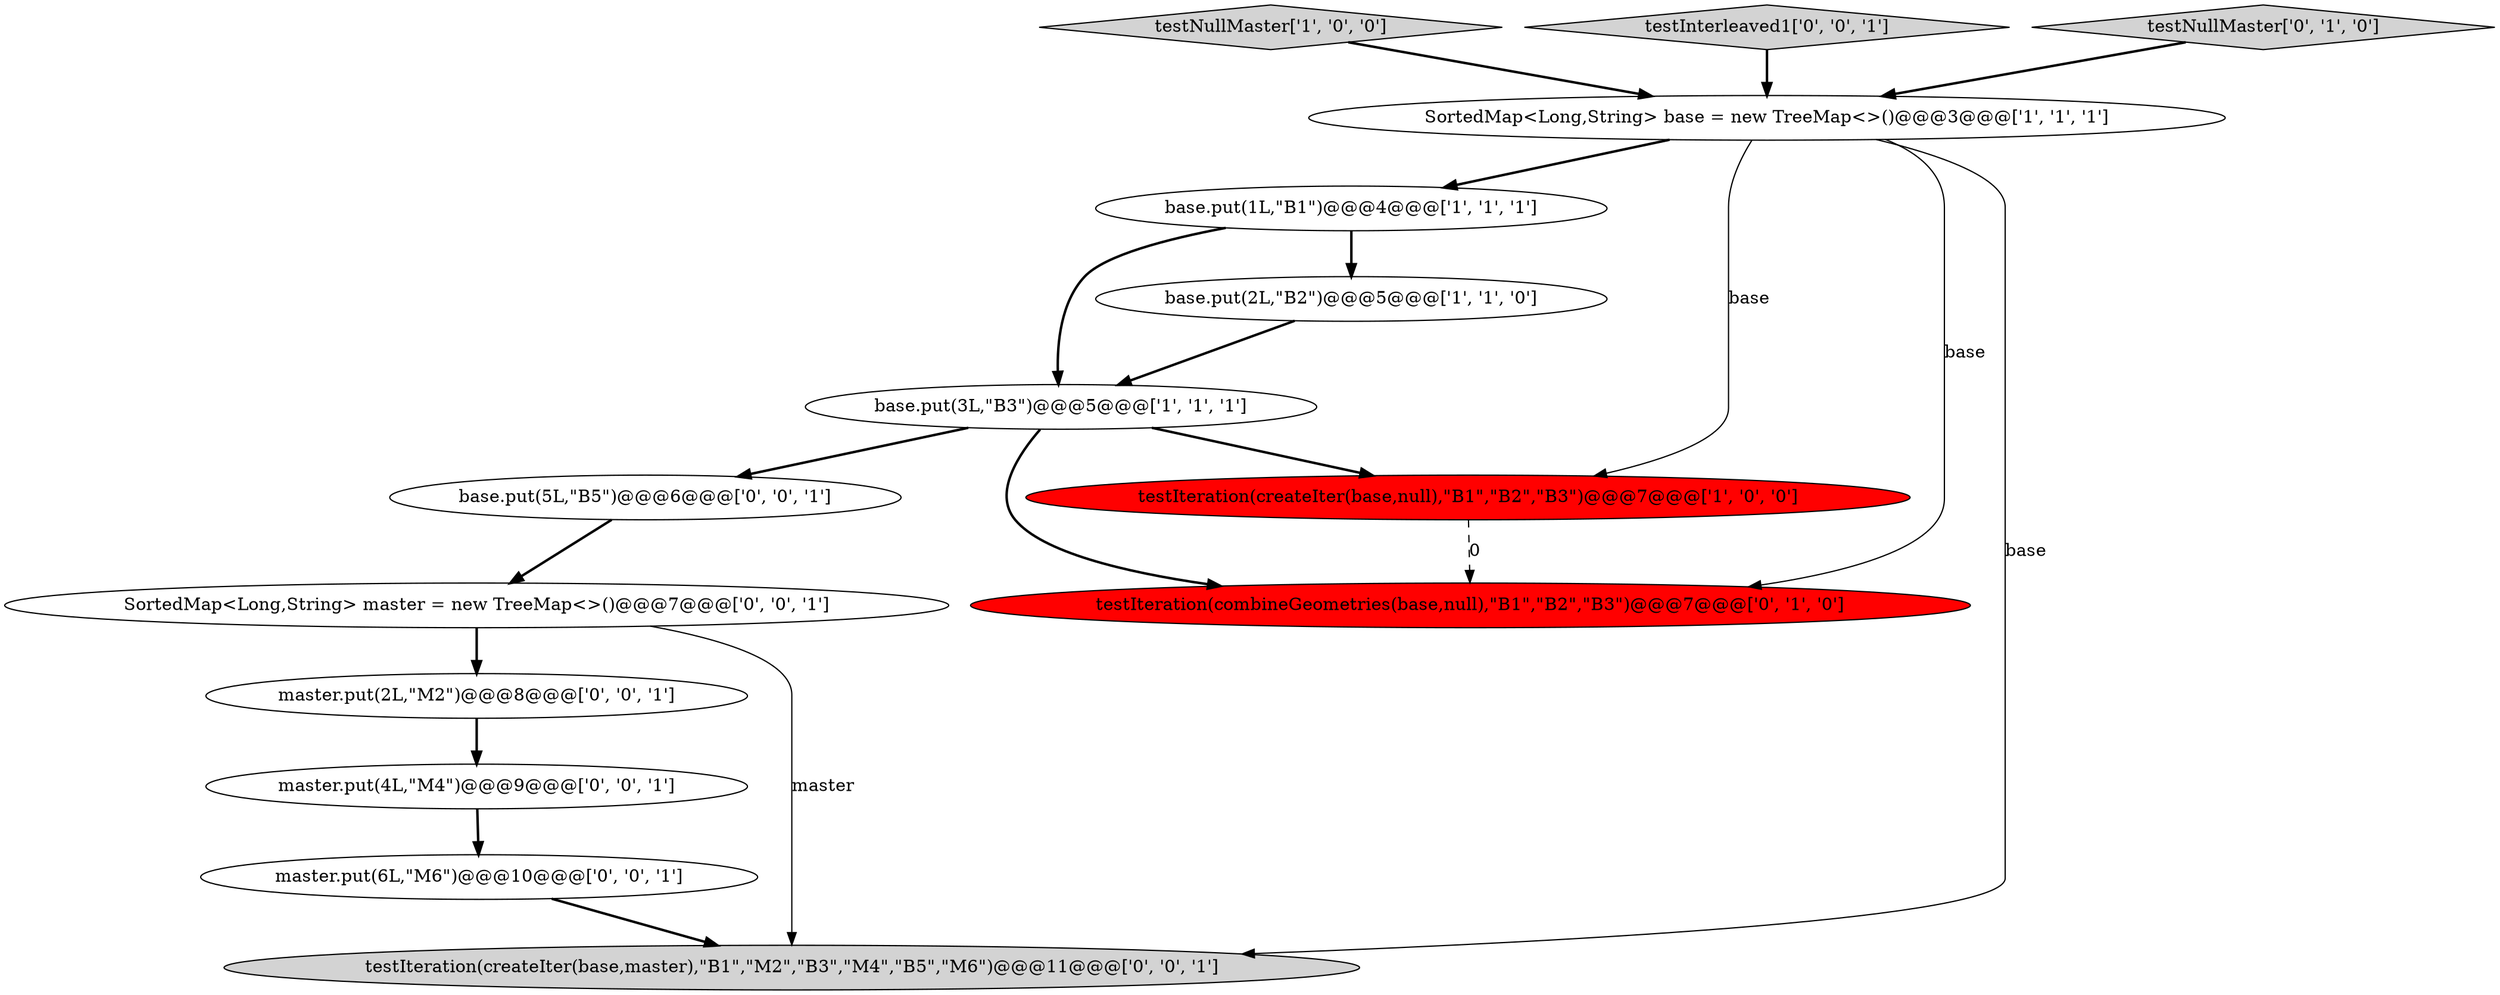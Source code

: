 digraph {
3 [style = filled, label = "base.put(1L,\"B1\")@@@4@@@['1', '1', '1']", fillcolor = white, shape = ellipse image = "AAA0AAABBB1BBB"];
5 [style = filled, label = "testNullMaster['1', '0', '0']", fillcolor = lightgray, shape = diamond image = "AAA0AAABBB1BBB"];
4 [style = filled, label = "base.put(3L,\"B3\")@@@5@@@['1', '1', '1']", fillcolor = white, shape = ellipse image = "AAA0AAABBB1BBB"];
10 [style = filled, label = "testIteration(createIter(base,master),\"B1\",\"M2\",\"B3\",\"M4\",\"B5\",\"M6\")@@@11@@@['0', '0', '1']", fillcolor = lightgray, shape = ellipse image = "AAA0AAABBB3BBB"];
8 [style = filled, label = "testInterleaved1['0', '0', '1']", fillcolor = lightgray, shape = diamond image = "AAA0AAABBB3BBB"];
0 [style = filled, label = "testIteration(createIter(base,null),\"B1\",\"B2\",\"B3\")@@@7@@@['1', '0', '0']", fillcolor = red, shape = ellipse image = "AAA1AAABBB1BBB"];
11 [style = filled, label = "master.put(4L,\"M4\")@@@9@@@['0', '0', '1']", fillcolor = white, shape = ellipse image = "AAA0AAABBB3BBB"];
12 [style = filled, label = "master.put(6L,\"M6\")@@@10@@@['0', '0', '1']", fillcolor = white, shape = ellipse image = "AAA0AAABBB3BBB"];
2 [style = filled, label = "base.put(2L,\"B2\")@@@5@@@['1', '1', '0']", fillcolor = white, shape = ellipse image = "AAA0AAABBB1BBB"];
13 [style = filled, label = "SortedMap<Long,String> master = new TreeMap<>()@@@7@@@['0', '0', '1']", fillcolor = white, shape = ellipse image = "AAA0AAABBB3BBB"];
14 [style = filled, label = "master.put(2L,\"M2\")@@@8@@@['0', '0', '1']", fillcolor = white, shape = ellipse image = "AAA0AAABBB3BBB"];
6 [style = filled, label = "testNullMaster['0', '1', '0']", fillcolor = lightgray, shape = diamond image = "AAA0AAABBB2BBB"];
9 [style = filled, label = "base.put(5L,\"B5\")@@@6@@@['0', '0', '1']", fillcolor = white, shape = ellipse image = "AAA0AAABBB3BBB"];
7 [style = filled, label = "testIteration(combineGeometries(base,null),\"B1\",\"B2\",\"B3\")@@@7@@@['0', '1', '0']", fillcolor = red, shape = ellipse image = "AAA1AAABBB2BBB"];
1 [style = filled, label = "SortedMap<Long,String> base = new TreeMap<>()@@@3@@@['1', '1', '1']", fillcolor = white, shape = ellipse image = "AAA0AAABBB1BBB"];
1->3 [style = bold, label=""];
4->9 [style = bold, label=""];
6->1 [style = bold, label=""];
5->1 [style = bold, label=""];
8->1 [style = bold, label=""];
11->12 [style = bold, label=""];
12->10 [style = bold, label=""];
3->2 [style = bold, label=""];
1->7 [style = solid, label="base"];
1->10 [style = solid, label="base"];
0->7 [style = dashed, label="0"];
2->4 [style = bold, label=""];
3->4 [style = bold, label=""];
13->14 [style = bold, label=""];
14->11 [style = bold, label=""];
1->0 [style = solid, label="base"];
4->7 [style = bold, label=""];
4->0 [style = bold, label=""];
13->10 [style = solid, label="master"];
9->13 [style = bold, label=""];
}

